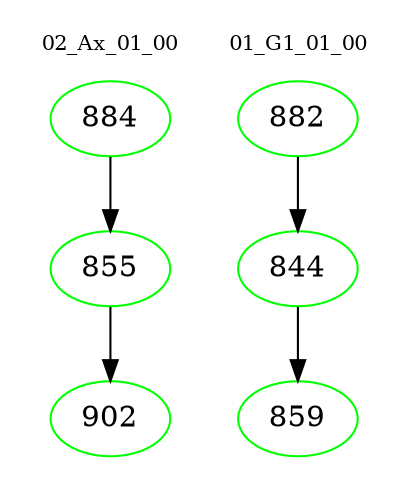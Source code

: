 digraph{
subgraph cluster_0 {
color = white
label = "02_Ax_01_00";
fontsize=10;
T0_884 [label="884", color="green"]
T0_884 -> T0_855 [color="black"]
T0_855 [label="855", color="green"]
T0_855 -> T0_902 [color="black"]
T0_902 [label="902", color="green"]
}
subgraph cluster_1 {
color = white
label = "01_G1_01_00";
fontsize=10;
T1_882 [label="882", color="green"]
T1_882 -> T1_844 [color="black"]
T1_844 [label="844", color="green"]
T1_844 -> T1_859 [color="black"]
T1_859 [label="859", color="green"]
}
}

